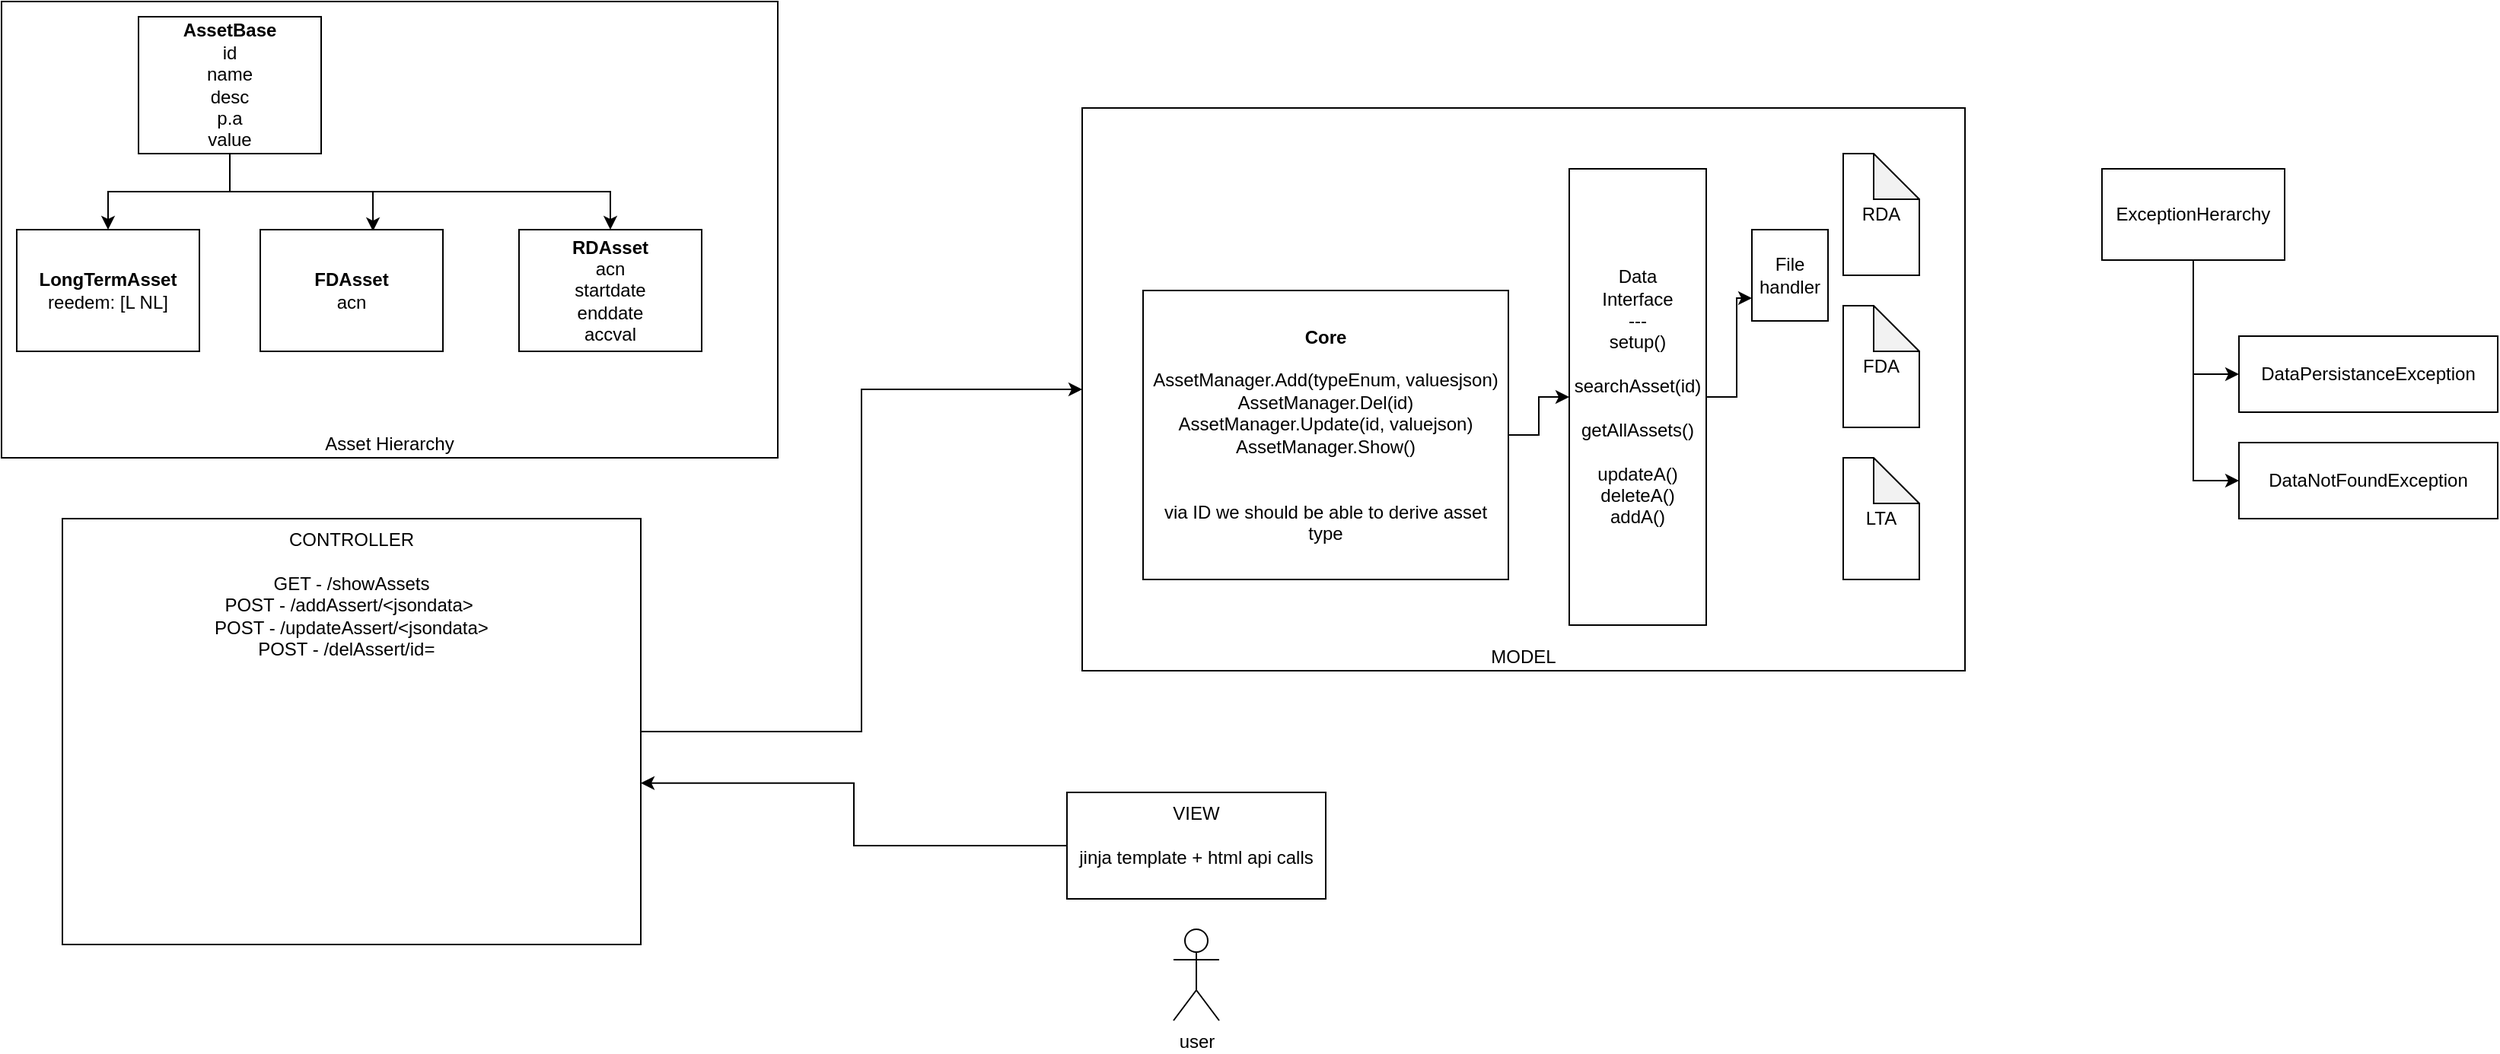 <mxfile version="14.9.6" type="device"><diagram id="GE6A0tB0hqRkFR1cRwHc" name="architecture"><mxGraphModel dx="1186" dy="616" grid="1" gridSize="10" guides="1" tooltips="1" connect="1" arrows="1" fold="1" page="1" pageScale="1" pageWidth="5000" pageHeight="12000" math="0" shadow="0"><root><mxCell id="0"/><mxCell id="1" parent="0"/><mxCell id="C_SvXmU1Y6l4PI2GGLAT-9" value="MODEL" style="rounded=0;whiteSpace=wrap;html=1;verticalAlign=bottom;" parent="1" vertex="1"><mxGeometry x="730" y="130" width="580" height="370" as="geometry"/></mxCell><mxCell id="C_SvXmU1Y6l4PI2GGLAT-13" style="edgeStyle=orthogonalEdgeStyle;rounded=0;orthogonalLoop=1;jettySize=auto;html=1;" parent="1" source="i5AY0beeUrr67DSah0p--19" target="C_SvXmU1Y6l4PI2GGLAT-9" edge="1"><mxGeometry relative="1" as="geometry"/></mxCell><mxCell id="i5AY0beeUrr67DSah0p--19" value="CONTROLLER&lt;br&gt;&lt;br&gt;GET - /showAssets&lt;br&gt;POST - /addAssert/&amp;lt;jsondata&amp;gt;&amp;nbsp;&lt;br&gt;POST - /updateAssert/&amp;lt;jsondata&amp;gt;&lt;br&gt;POST - /delAssert/id=&amp;nbsp;&amp;nbsp;" style="rounded=0;whiteSpace=wrap;html=1;verticalAlign=top;" parent="1" vertex="1"><mxGeometry x="60" y="400" width="380" height="280" as="geometry"/></mxCell><mxCell id="i5AY0beeUrr67DSah0p--10" value="Asset Hierarchy" style="rounded=0;whiteSpace=wrap;html=1;verticalAlign=bottom;" parent="1" vertex="1"><mxGeometry x="20" y="60" width="510" height="300" as="geometry"/></mxCell><mxCell id="i5AY0beeUrr67DSah0p--7" style="edgeStyle=orthogonalEdgeStyle;rounded=0;orthogonalLoop=1;jettySize=auto;html=1;" parent="1" source="i5AY0beeUrr67DSah0p--3" target="i5AY0beeUrr67DSah0p--4" edge="1"><mxGeometry relative="1" as="geometry"/></mxCell><mxCell id="i5AY0beeUrr67DSah0p--8" style="edgeStyle=orthogonalEdgeStyle;rounded=0;orthogonalLoop=1;jettySize=auto;html=1;entryX=0.617;entryY=0.013;entryDx=0;entryDy=0;entryPerimeter=0;" parent="1" source="i5AY0beeUrr67DSah0p--3" target="i5AY0beeUrr67DSah0p--5" edge="1"><mxGeometry relative="1" as="geometry"/></mxCell><mxCell id="i5AY0beeUrr67DSah0p--9" style="edgeStyle=orthogonalEdgeStyle;rounded=0;orthogonalLoop=1;jettySize=auto;html=1;" parent="1" edge="1"><mxGeometry relative="1" as="geometry"><mxPoint x="170" y="155" as="sourcePoint"/><mxPoint x="420" y="210" as="targetPoint"/><Array as="points"><mxPoint x="170" y="185"/><mxPoint x="420" y="185"/></Array></mxGeometry></mxCell><mxCell id="i5AY0beeUrr67DSah0p--3" value="&lt;b&gt;AssetBase&lt;/b&gt;&lt;br&gt;id&lt;br&gt;name&lt;br&gt;desc&lt;br&gt;p.a&lt;br&gt;value" style="rounded=0;whiteSpace=wrap;html=1;" parent="1" vertex="1"><mxGeometry x="110" y="70" width="120" height="90" as="geometry"/></mxCell><mxCell id="i5AY0beeUrr67DSah0p--4" value="&lt;b&gt;LongTermAsset&lt;/b&gt;&lt;br&gt;reedem: [L NL]" style="rounded=0;whiteSpace=wrap;html=1;" parent="1" vertex="1"><mxGeometry x="30" y="210" width="120" height="80" as="geometry"/></mxCell><mxCell id="i5AY0beeUrr67DSah0p--5" value="&lt;b&gt;FDAsset&lt;/b&gt;&lt;br&gt;acn" style="rounded=0;whiteSpace=wrap;html=1;" parent="1" vertex="1"><mxGeometry x="190" y="210" width="120" height="80" as="geometry"/></mxCell><mxCell id="i5AY0beeUrr67DSah0p--6" value="&lt;b&gt;RDAsset&lt;/b&gt;&lt;br&gt;acn&lt;br&gt;startdate&lt;br&gt;enddate&lt;br&gt;accval" style="rounded=0;whiteSpace=wrap;html=1;" parent="1" vertex="1"><mxGeometry x="360" y="210" width="120" height="80" as="geometry"/></mxCell><mxCell id="i5AY0beeUrr67DSah0p--12" value="user" style="shape=umlActor;verticalLabelPosition=bottom;verticalAlign=top;html=1;outlineConnect=0;" parent="1" vertex="1"><mxGeometry x="790" y="670" width="30" height="60" as="geometry"/></mxCell><mxCell id="C_SvXmU1Y6l4PI2GGLAT-1" value="RDA" style="shape=note;whiteSpace=wrap;html=1;backgroundOutline=1;darkOpacity=0.05;" parent="1" vertex="1"><mxGeometry x="1230" y="160" width="50" height="80" as="geometry"/></mxCell><mxCell id="C_SvXmU1Y6l4PI2GGLAT-2" value="FDA" style="shape=note;whiteSpace=wrap;html=1;backgroundOutline=1;darkOpacity=0.05;" parent="1" vertex="1"><mxGeometry x="1230" y="260" width="50" height="80" as="geometry"/></mxCell><mxCell id="C_SvXmU1Y6l4PI2GGLAT-3" value="LTA" style="shape=note;whiteSpace=wrap;html=1;backgroundOutline=1;darkOpacity=0.05;" parent="1" vertex="1"><mxGeometry x="1230" y="360" width="50" height="80" as="geometry"/></mxCell><mxCell id="C_SvXmU1Y6l4PI2GGLAT-12" style="edgeStyle=orthogonalEdgeStyle;rounded=0;orthogonalLoop=1;jettySize=auto;html=1;entryX=0;entryY=0.75;entryDx=0;entryDy=0;" parent="1" source="C_SvXmU1Y6l4PI2GGLAT-4" target="C_SvXmU1Y6l4PI2GGLAT-5" edge="1"><mxGeometry relative="1" as="geometry"/></mxCell><mxCell id="C_SvXmU1Y6l4PI2GGLAT-4" value="Data&lt;br&gt;Interface&lt;br&gt;---&lt;br&gt;setup()&lt;br&gt;&lt;br&gt;searchAsset(id)&lt;br&gt;&lt;br&gt;getAllAssets()&lt;br&gt;&lt;br&gt;updateA()&lt;br&gt;deleteA()&lt;br&gt;addA()&lt;br&gt;" style="rounded=0;whiteSpace=wrap;html=1;" parent="1" vertex="1"><mxGeometry x="1050" y="170" width="90" height="300" as="geometry"/></mxCell><mxCell id="C_SvXmU1Y6l4PI2GGLAT-5" value="File &lt;br&gt;handler" style="rounded=0;whiteSpace=wrap;html=1;" parent="1" vertex="1"><mxGeometry x="1170" y="210" width="50" height="60" as="geometry"/></mxCell><mxCell id="C_SvXmU1Y6l4PI2GGLAT-10" style="edgeStyle=orthogonalEdgeStyle;rounded=0;orthogonalLoop=1;jettySize=auto;html=1;" parent="1" source="C_SvXmU1Y6l4PI2GGLAT-7" target="C_SvXmU1Y6l4PI2GGLAT-4" edge="1"><mxGeometry relative="1" as="geometry"/></mxCell><mxCell id="C_SvXmU1Y6l4PI2GGLAT-7" value="&lt;b&gt;Core&lt;br&gt;&lt;/b&gt;&lt;br&gt;AssetManager.Add(typeEnum, valuesjson)&lt;br&gt;AssetManager.Del(id)&lt;br&gt;AssetManager.Update(id, valuejson)&lt;br&gt;AssetManager.Show()&lt;br&gt;&lt;br&gt;&lt;br&gt;via ID we should be able to derive asset type" style="rounded=0;whiteSpace=wrap;html=1;" parent="1" vertex="1"><mxGeometry x="770" y="250" width="240" height="190" as="geometry"/></mxCell><mxCell id="C_SvXmU1Y6l4PI2GGLAT-16" style="edgeStyle=orthogonalEdgeStyle;rounded=0;orthogonalLoop=1;jettySize=auto;html=1;entryX=1;entryY=0.621;entryDx=0;entryDy=0;entryPerimeter=0;" parent="1" source="C_SvXmU1Y6l4PI2GGLAT-14" target="i5AY0beeUrr67DSah0p--19" edge="1"><mxGeometry relative="1" as="geometry"/></mxCell><mxCell id="C_SvXmU1Y6l4PI2GGLAT-14" value="VIEW&lt;br&gt;&lt;br&gt;jinja template + html api calls" style="rounded=0;whiteSpace=wrap;html=1;verticalAlign=top;" parent="1" vertex="1"><mxGeometry x="720" y="580" width="170" height="70" as="geometry"/></mxCell><mxCell id="m1A0hSBagVAIf13IK_S8-3" style="edgeStyle=orthogonalEdgeStyle;rounded=0;orthogonalLoop=1;jettySize=auto;html=1;entryX=0;entryY=0.5;entryDx=0;entryDy=0;" edge="1" parent="1" source="5qqjHrt5t5coeb1mOTIy-1" target="m1A0hSBagVAIf13IK_S8-1"><mxGeometry relative="1" as="geometry"><mxPoint x="1590" y="280" as="targetPoint"/></mxGeometry></mxCell><mxCell id="m1A0hSBagVAIf13IK_S8-5" style="edgeStyle=orthogonalEdgeStyle;rounded=0;orthogonalLoop=1;jettySize=auto;html=1;entryX=0;entryY=0.5;entryDx=0;entryDy=0;" edge="1" parent="1" source="5qqjHrt5t5coeb1mOTIy-1" target="m1A0hSBagVAIf13IK_S8-4"><mxGeometry relative="1" as="geometry"/></mxCell><mxCell id="5qqjHrt5t5coeb1mOTIy-1" value="ExceptionHerarchy" style="rounded=0;whiteSpace=wrap;html=1;" parent="1" vertex="1"><mxGeometry x="1400" y="170" width="120" height="60" as="geometry"/></mxCell><mxCell id="m1A0hSBagVAIf13IK_S8-1" value="DataPersistanceException&lt;br&gt;" style="rounded=0;whiteSpace=wrap;html=1;" vertex="1" parent="1"><mxGeometry x="1490" y="280" width="170" height="50" as="geometry"/></mxCell><mxCell id="m1A0hSBagVAIf13IK_S8-4" value="DataNotFoundException" style="rounded=0;whiteSpace=wrap;html=1;" vertex="1" parent="1"><mxGeometry x="1490" y="350" width="170" height="50" as="geometry"/></mxCell></root></mxGraphModel></diagram></mxfile>